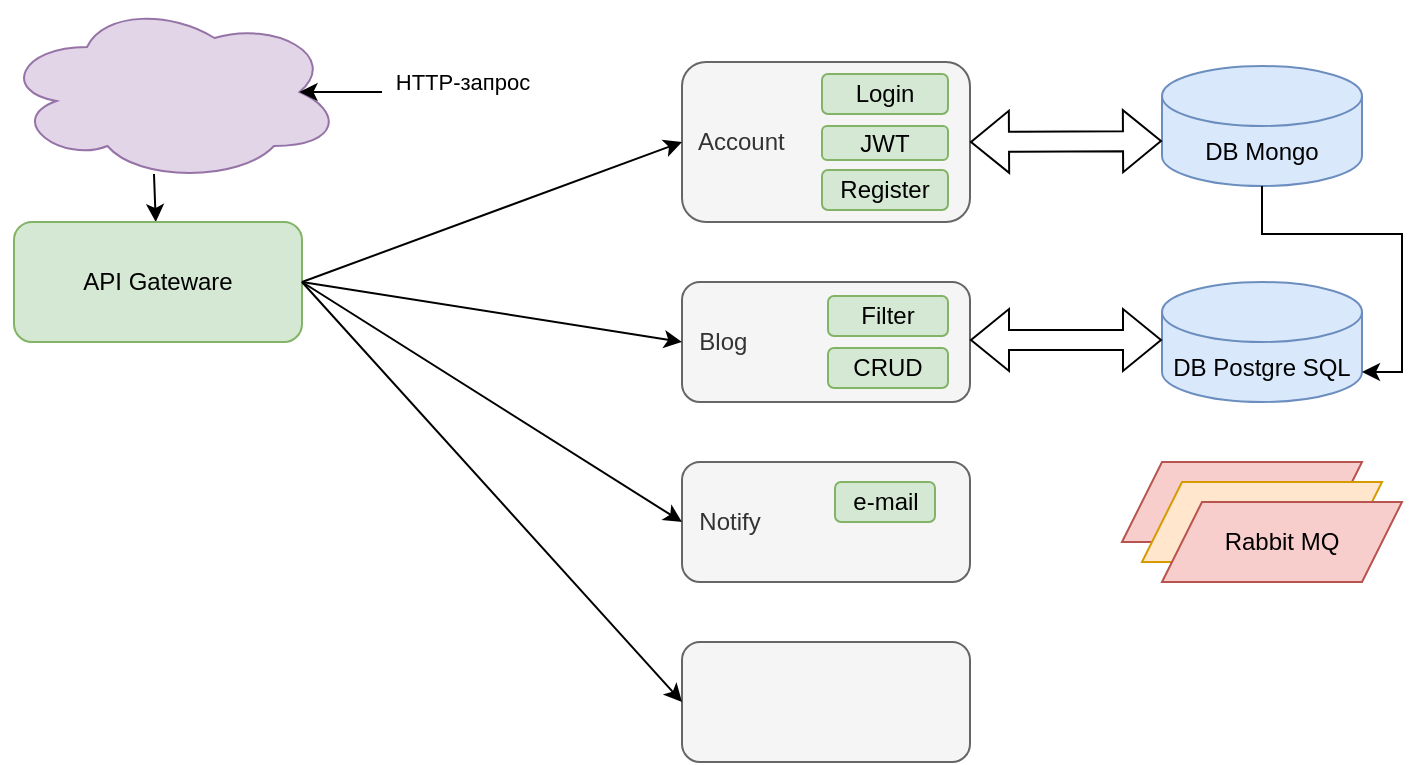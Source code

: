<mxfile version="22.1.5" type="github">
  <diagram name="Страница — 1" id="DhTqjkecS1U5kovGu_CZ">
    <mxGraphModel dx="794" dy="477" grid="1" gridSize="10" guides="1" tooltips="1" connect="1" arrows="1" fold="1" page="1" pageScale="1" pageWidth="827" pageHeight="1169" math="0" shadow="0">
      <root>
        <mxCell id="0" />
        <mxCell id="1" parent="0" />
        <mxCell id="Vj0jSJ8QB2PO6li8JB-v-1" value="" style="ellipse;shape=cloud;whiteSpace=wrap;html=1;fillColor=#e1d5e7;strokeColor=#9673a6;" parent="1" vertex="1">
          <mxGeometry x="50" y="20" width="170" height="90" as="geometry" />
        </mxCell>
        <mxCell id="Vj0jSJ8QB2PO6li8JB-v-2" value="" style="endArrow=classic;html=1;rounded=0;exitX=0.447;exitY=0.956;exitDx=0;exitDy=0;exitPerimeter=0;" parent="1" source="Vj0jSJ8QB2PO6li8JB-v-1" target="Vj0jSJ8QB2PO6li8JB-v-3" edge="1">
          <mxGeometry width="50" height="50" relative="1" as="geometry">
            <mxPoint x="380" y="280" as="sourcePoint" />
            <mxPoint x="116" y="150" as="targetPoint" />
          </mxGeometry>
        </mxCell>
        <mxCell id="Vj0jSJ8QB2PO6li8JB-v-3" value="API Gateware" style="rounded=1;whiteSpace=wrap;html=1;fillColor=#d5e8d4;strokeColor=#82b366;" parent="1" vertex="1">
          <mxGeometry x="56" y="130" width="144" height="60" as="geometry" />
        </mxCell>
        <mxCell id="Vj0jSJ8QB2PO6li8JB-v-4" value="&amp;nbsp; Account" style="rounded=1;whiteSpace=wrap;html=1;fillColor=#f5f5f5;fontColor=#333333;strokeColor=#666666;align=left;" parent="1" vertex="1">
          <mxGeometry x="390" y="50" width="144" height="80" as="geometry" />
        </mxCell>
        <mxCell id="Vj0jSJ8QB2PO6li8JB-v-5" value="&amp;nbsp; Blog" style="rounded=1;whiteSpace=wrap;html=1;fillColor=#f5f5f5;fontColor=#333333;strokeColor=#666666;align=left;" parent="1" vertex="1">
          <mxGeometry x="390" y="160" width="144" height="60" as="geometry" />
        </mxCell>
        <mxCell id="Vj0jSJ8QB2PO6li8JB-v-6" value="&lt;div style=&quot;&quot;&gt;&lt;div style=&quot;&quot;&gt;&amp;nbsp; Notify&lt;/div&gt;&lt;/div&gt;" style="rounded=1;whiteSpace=wrap;html=1;fillColor=#f5f5f5;fontColor=#333333;strokeColor=#666666;align=left;" parent="1" vertex="1">
          <mxGeometry x="390" y="250" width="144" height="60" as="geometry" />
        </mxCell>
        <mxCell id="Vj0jSJ8QB2PO6li8JB-v-7" value="" style="rounded=1;whiteSpace=wrap;html=1;fillColor=#f5f5f5;fontColor=#333333;strokeColor=#666666;" parent="1" vertex="1">
          <mxGeometry x="390" y="340" width="144" height="60" as="geometry" />
        </mxCell>
        <mxCell id="Vj0jSJ8QB2PO6li8JB-v-8" value="DB Mongo" style="shape=cylinder3;whiteSpace=wrap;html=1;boundedLbl=1;backgroundOutline=1;size=15;fillColor=#dae8fc;strokeColor=#6c8ebf;" parent="1" vertex="1">
          <mxGeometry x="630" y="52" width="100" height="60" as="geometry" />
        </mxCell>
        <mxCell id="Vj0jSJ8QB2PO6li8JB-v-9" value="" style="shape=flexArrow;endArrow=classic;startArrow=classic;html=1;rounded=0;exitX=1;exitY=0.5;exitDx=0;exitDy=0;entryX=0;entryY=0;entryDx=0;entryDy=37.5;entryPerimeter=0;" parent="1" source="Vj0jSJ8QB2PO6li8JB-v-4" edge="1" target="Vj0jSJ8QB2PO6li8JB-v-8">
          <mxGeometry width="100" height="100" relative="1" as="geometry">
            <mxPoint x="530" y="200" as="sourcePoint" />
            <mxPoint x="630" y="100" as="targetPoint" />
          </mxGeometry>
        </mxCell>
        <mxCell id="Vj0jSJ8QB2PO6li8JB-v-10" value="DB Postgre SQL" style="shape=cylinder3;whiteSpace=wrap;html=1;boundedLbl=1;backgroundOutline=1;size=15;fillColor=#dae8fc;strokeColor=#6c8ebf;" parent="1" vertex="1">
          <mxGeometry x="630" y="160" width="100" height="60" as="geometry" />
        </mxCell>
        <mxCell id="Vj0jSJ8QB2PO6li8JB-v-11" value="" style="shape=flexArrow;endArrow=classic;startArrow=classic;html=1;rounded=0;exitX=1;exitY=0.5;exitDx=0;exitDy=0;" parent="1" edge="1">
          <mxGeometry width="100" height="100" relative="1" as="geometry">
            <mxPoint x="534" y="189" as="sourcePoint" />
            <mxPoint x="630" y="189" as="targetPoint" />
          </mxGeometry>
        </mxCell>
        <mxCell id="Vj0jSJ8QB2PO6li8JB-v-12" value="" style="shape=parallelogram;perimeter=parallelogramPerimeter;whiteSpace=wrap;html=1;fixedSize=1;fillColor=#f8cecc;strokeColor=#b85450;" parent="1" vertex="1">
          <mxGeometry x="610" y="250" width="120" height="40" as="geometry" />
        </mxCell>
        <mxCell id="Vj0jSJ8QB2PO6li8JB-v-13" value="" style="shape=parallelogram;perimeter=parallelogramPerimeter;whiteSpace=wrap;html=1;fixedSize=1;fillColor=#ffe6cc;strokeColor=#d79b00;" parent="1" vertex="1">
          <mxGeometry x="620" y="260" width="120" height="40" as="geometry" />
        </mxCell>
        <mxCell id="Vj0jSJ8QB2PO6li8JB-v-14" value="Rabbit MQ" style="shape=parallelogram;perimeter=parallelogramPerimeter;whiteSpace=wrap;html=1;fixedSize=1;fillColor=#f8cecc;strokeColor=#b85450;" parent="1" vertex="1">
          <mxGeometry x="630" y="270" width="120" height="40" as="geometry" />
        </mxCell>
        <mxCell id="E6p5JfcPMgcYve_fgYgA-1" value="HTTP-запрос" style="endArrow=classic;html=1;rounded=0;entryX=0.875;entryY=0.5;entryDx=0;entryDy=0;entryPerimeter=0;" edge="1" parent="1" target="Vj0jSJ8QB2PO6li8JB-v-1">
          <mxGeometry x="-1" y="-40" width="50" height="50" relative="1" as="geometry">
            <mxPoint x="240" y="65" as="sourcePoint" />
            <mxPoint x="430" y="230" as="targetPoint" />
            <mxPoint x="40" y="35" as="offset" />
          </mxGeometry>
        </mxCell>
        <mxCell id="E6p5JfcPMgcYve_fgYgA-6" value="" style="endArrow=classic;html=1;rounded=0;exitX=1;exitY=0.5;exitDx=0;exitDy=0;entryX=0;entryY=0.5;entryDx=0;entryDy=0;" edge="1" parent="1" source="Vj0jSJ8QB2PO6li8JB-v-3" target="Vj0jSJ8QB2PO6li8JB-v-4">
          <mxGeometry width="50" height="50" relative="1" as="geometry">
            <mxPoint x="380" y="280" as="sourcePoint" />
            <mxPoint x="430" y="230" as="targetPoint" />
          </mxGeometry>
        </mxCell>
        <mxCell id="E6p5JfcPMgcYve_fgYgA-7" value="" style="endArrow=classic;html=1;rounded=0;exitX=1;exitY=0.5;exitDx=0;exitDy=0;" edge="1" parent="1" source="Vj0jSJ8QB2PO6li8JB-v-3">
          <mxGeometry width="50" height="50" relative="1" as="geometry">
            <mxPoint x="210" y="170" as="sourcePoint" />
            <mxPoint x="390" y="190" as="targetPoint" />
          </mxGeometry>
        </mxCell>
        <mxCell id="E6p5JfcPMgcYve_fgYgA-8" value="" style="endArrow=classic;html=1;rounded=0;exitX=1;exitY=0.5;exitDx=0;exitDy=0;entryX=0;entryY=0.5;entryDx=0;entryDy=0;" edge="1" parent="1" source="Vj0jSJ8QB2PO6li8JB-v-3" target="Vj0jSJ8QB2PO6li8JB-v-6">
          <mxGeometry width="50" height="50" relative="1" as="geometry">
            <mxPoint x="210" y="170" as="sourcePoint" />
            <mxPoint x="420" y="200" as="targetPoint" />
          </mxGeometry>
        </mxCell>
        <mxCell id="E6p5JfcPMgcYve_fgYgA-9" value="" style="endArrow=classic;html=1;rounded=0;exitX=1;exitY=0.5;exitDx=0;exitDy=0;entryX=0;entryY=0.5;entryDx=0;entryDy=0;" edge="1" parent="1" source="Vj0jSJ8QB2PO6li8JB-v-3" target="Vj0jSJ8QB2PO6li8JB-v-7">
          <mxGeometry width="50" height="50" relative="1" as="geometry">
            <mxPoint x="210" y="170" as="sourcePoint" />
            <mxPoint x="424" y="290" as="targetPoint" />
          </mxGeometry>
        </mxCell>
        <mxCell id="E6p5JfcPMgcYve_fgYgA-10" value="e-mail" style="rounded=1;whiteSpace=wrap;html=1;fillColor=#d5e8d4;strokeColor=#82b366;" vertex="1" parent="1">
          <mxGeometry x="466.5" y="260" width="50" height="20" as="geometry" />
        </mxCell>
        <mxCell id="E6p5JfcPMgcYve_fgYgA-13" value="Login" style="rounded=1;whiteSpace=wrap;html=1;fillColor=#d5e8d4;strokeColor=#82b366;" vertex="1" parent="1">
          <mxGeometry x="460" y="56" width="63" height="20" as="geometry" />
        </mxCell>
        <mxCell id="E6p5JfcPMgcYve_fgYgA-14" value="JWT" style="rounded=1;whiteSpace=wrap;html=1;fillColor=#d5e8d4;strokeColor=#82b366;" vertex="1" parent="1">
          <mxGeometry x="460" y="82" width="63" height="17" as="geometry" />
        </mxCell>
        <mxCell id="E6p5JfcPMgcYve_fgYgA-15" value="Register" style="rounded=1;whiteSpace=wrap;html=1;fillColor=#d5e8d4;strokeColor=#82b366;" vertex="1" parent="1">
          <mxGeometry x="460" y="104" width="63" height="20" as="geometry" />
        </mxCell>
        <mxCell id="E6p5JfcPMgcYve_fgYgA-17" style="edgeStyle=orthogonalEdgeStyle;rounded=0;orthogonalLoop=1;jettySize=auto;html=1;entryX=1;entryY=1;entryDx=0;entryDy=-15;entryPerimeter=0;" edge="1" parent="1" source="Vj0jSJ8QB2PO6li8JB-v-8" target="Vj0jSJ8QB2PO6li8JB-v-10">
          <mxGeometry relative="1" as="geometry" />
        </mxCell>
        <mxCell id="E6p5JfcPMgcYve_fgYgA-18" value="Filter" style="rounded=1;whiteSpace=wrap;html=1;fillColor=#d5e8d4;strokeColor=#82b366;" vertex="1" parent="1">
          <mxGeometry x="463" y="167" width="60" height="20" as="geometry" />
        </mxCell>
        <mxCell id="E6p5JfcPMgcYve_fgYgA-19" value="CRUD" style="rounded=1;whiteSpace=wrap;html=1;fillColor=#d5e8d4;strokeColor=#82b366;" vertex="1" parent="1">
          <mxGeometry x="463" y="193" width="60" height="20" as="geometry" />
        </mxCell>
      </root>
    </mxGraphModel>
  </diagram>
</mxfile>
